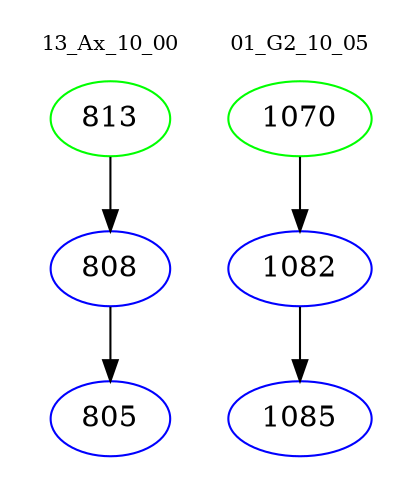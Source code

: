 digraph{
subgraph cluster_0 {
color = white
label = "13_Ax_10_00";
fontsize=10;
T0_813 [label="813", color="green"]
T0_813 -> T0_808 [color="black"]
T0_808 [label="808", color="blue"]
T0_808 -> T0_805 [color="black"]
T0_805 [label="805", color="blue"]
}
subgraph cluster_1 {
color = white
label = "01_G2_10_05";
fontsize=10;
T1_1070 [label="1070", color="green"]
T1_1070 -> T1_1082 [color="black"]
T1_1082 [label="1082", color="blue"]
T1_1082 -> T1_1085 [color="black"]
T1_1085 [label="1085", color="blue"]
}
}
